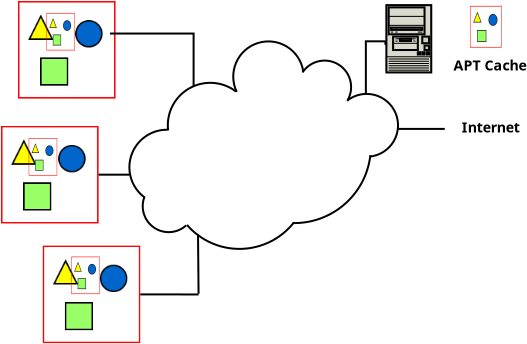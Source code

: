 <?xml version="1.0" encoding="UTF-8"?>
<dia:diagram xmlns:dia="http://www.lysator.liu.se/~alla/dia/">
  <dia:layer name="Hintergrund" visible="true" active="true">
    <dia:group>
      <dia:object type="Standard - Image" version="0" id="O0">
        <dia:attribute name="obj_pos">
          <dia:point val="5.689,0.64"/>
        </dia:attribute>
        <dia:attribute name="obj_bb">
          <dia:rectangle val="5.639,0.59;10.618,5.569"/>
        </dia:attribute>
        <dia:attribute name="elem_corner">
          <dia:point val="5.689,0.64"/>
        </dia:attribute>
        <dia:attribute name="elem_width">
          <dia:real val="4.879"/>
        </dia:attribute>
        <dia:attribute name="elem_height">
          <dia:real val="4.879"/>
        </dia:attribute>
        <dia:attribute name="draw_border">
          <dia:boolean val="false"/>
        </dia:attribute>
        <dia:attribute name="keep_aspect">
          <dia:boolean val="true"/>
        </dia:attribute>
        <dia:attribute name="file">
          <dia:string>#/home/frank/test/vortraege/vortraege/beuth/computer.png#</dia:string>
        </dia:attribute>
      </dia:object>
      <dia:object type="Standard - Image" version="0" id="O1">
        <dia:attribute name="obj_pos">
          <dia:point val="4.841,6.884"/>
        </dia:attribute>
        <dia:attribute name="obj_bb">
          <dia:rectangle val="4.791,6.834;9.769,11.813"/>
        </dia:attribute>
        <dia:attribute name="elem_corner">
          <dia:point val="4.841,6.884"/>
        </dia:attribute>
        <dia:attribute name="elem_width">
          <dia:real val="4.879"/>
        </dia:attribute>
        <dia:attribute name="elem_height">
          <dia:real val="4.879"/>
        </dia:attribute>
        <dia:attribute name="draw_border">
          <dia:boolean val="false"/>
        </dia:attribute>
        <dia:attribute name="keep_aspect">
          <dia:boolean val="true"/>
        </dia:attribute>
        <dia:attribute name="file">
          <dia:string>#/home/frank/test/vortraege/vortraege/beuth/computer.png#</dia:string>
        </dia:attribute>
      </dia:object>
      <dia:group>
        <dia:object type="Standard - Arc" version="0" id="O2">
          <dia:attribute name="obj_pos">
            <dia:point val="12.014,10.433"/>
          </dia:attribute>
          <dia:attribute name="obj_bb">
            <dia:rectangle val="11.877,10.364;14.17,12.247"/>
          </dia:attribute>
          <dia:attribute name="conn_endpoints">
            <dia:point val="12.014,10.433"/>
            <dia:point val="14.101,11.858"/>
          </dia:attribute>
          <dia:attribute name="curve_distance">
            <dia:real val="1.0"/>
          </dia:attribute>
        </dia:object>
        <dia:object type="Standard - Arc" version="0" id="O3">
          <dia:attribute name="obj_pos">
            <dia:point val="14.139,11.835"/>
          </dia:attribute>
          <dia:attribute name="obj_bb">
            <dia:rectangle val="14.088,11.657;19.543,13.085"/>
          </dia:attribute>
          <dia:attribute name="conn_endpoints">
            <dia:point val="14.139,11.835"/>
            <dia:point val="19.491,11.708"/>
          </dia:attribute>
          <dia:attribute name="curve_distance">
            <dia:real val="1.263"/>
          </dia:attribute>
        </dia:object>
        <dia:object type="Standard - Arc" version="0" id="O4">
          <dia:attribute name="obj_pos">
            <dia:point val="19.421,11.743"/>
          </dia:attribute>
          <dia:attribute name="obj_bb">
            <dia:rectangle val="19.35,8.279;23.38,11.814"/>
          </dia:attribute>
          <dia:attribute name="conn_endpoints">
            <dia:point val="19.421,11.743"/>
            <dia:point val="23.31,8.349"/>
          </dia:attribute>
          <dia:attribute name="curve_distance">
            <dia:real val="1"/>
          </dia:attribute>
        </dia:object>
        <dia:object type="Standard - Arc" version="0" id="O5">
          <dia:attribute name="obj_pos">
            <dia:point val="22.143,5.627"/>
          </dia:attribute>
          <dia:attribute name="obj_bb">
            <dia:rectangle val="22.078,5.235;24.743,8.485"/>
          </dia:attribute>
          <dia:attribute name="conn_endpoints">
            <dia:point val="22.143,5.627"/>
            <dia:point val="23.274,8.42"/>
          </dia:attribute>
          <dia:attribute name="curve_distance">
            <dia:real val="-2.017"/>
          </dia:attribute>
        </dia:object>
        <dia:object type="Standard - Arc" version="0" id="O6">
          <dia:attribute name="obj_pos">
            <dia:point val="13.163,7.076"/>
          </dia:attribute>
          <dia:attribute name="obj_bb">
            <dia:rectangle val="11.211,7.013;13.226,10.534"/>
          </dia:attribute>
          <dia:attribute name="conn_endpoints">
            <dia:point val="13.163,7.076"/>
            <dia:point val="12.031,10.47"/>
          </dia:attribute>
          <dia:attribute name="curve_distance">
            <dia:real val="1.307"/>
          </dia:attribute>
        </dia:object>
        <dia:object type="Standard - Arc" version="0" id="O7">
          <dia:attribute name="obj_pos">
            <dia:point val="13.198,7.112"/>
          </dia:attribute>
          <dia:attribute name="obj_bb">
            <dia:rectangle val="13.13,4.681;16.661,7.18"/>
          </dia:attribute>
          <dia:attribute name="conn_endpoints">
            <dia:point val="13.198,7.112"/>
            <dia:point val="16.592,5.167"/>
          </dia:attribute>
          <dia:attribute name="curve_distance">
            <dia:real val="-1.3"/>
          </dia:attribute>
        </dia:object>
        <dia:object type="Standard - Arc" version="0" id="O8">
          <dia:attribute name="obj_pos">
            <dia:point val="16.628,5.185"/>
          </dia:attribute>
          <dia:attribute name="obj_bb">
            <dia:rectangle val="16.403,2.61;20.014,5.248"/>
          </dia:attribute>
          <dia:attribute name="conn_endpoints">
            <dia:point val="16.628,5.185"/>
            <dia:point val="19.951,4.142"/>
          </dia:attribute>
          <dia:attribute name="curve_distance">
            <dia:real val="-2.015"/>
          </dia:attribute>
        </dia:object>
        <dia:object type="Standard - Arc" version="0" id="O9">
          <dia:attribute name="obj_pos">
            <dia:point val="19.916,4.213"/>
          </dia:attribute>
          <dia:attribute name="obj_bb">
            <dia:rectangle val="19.847,3.57;22.396,5.66"/>
          </dia:attribute>
          <dia:attribute name="conn_endpoints">
            <dia:point val="19.916,4.213"/>
            <dia:point val="22.178,5.591"/>
          </dia:attribute>
          <dia:attribute name="curve_distance">
            <dia:real val="-1.275"/>
          </dia:attribute>
        </dia:object>
      </dia:group>
      <dia:object type="Standard - Image" version="0" id="O10">
        <dia:attribute name="obj_pos">
          <dia:point val="6.927,12.87"/>
        </dia:attribute>
        <dia:attribute name="obj_bb">
          <dia:rectangle val="6.877,12.82;11.855,17.799"/>
        </dia:attribute>
        <dia:attribute name="elem_corner">
          <dia:point val="6.927,12.87"/>
        </dia:attribute>
        <dia:attribute name="elem_width">
          <dia:real val="4.879"/>
        </dia:attribute>
        <dia:attribute name="elem_height">
          <dia:real val="4.879"/>
        </dia:attribute>
        <dia:attribute name="draw_border">
          <dia:boolean val="false"/>
        </dia:attribute>
        <dia:attribute name="keep_aspect">
          <dia:boolean val="true"/>
        </dia:attribute>
        <dia:attribute name="file">
          <dia:string>#/home/frank/test/vortraege/vortraege/beuth/computer.png#</dia:string>
        </dia:attribute>
      </dia:object>
      <dia:object type="Standard - Line" version="0" id="O11">
        <dia:attribute name="obj_pos">
          <dia:point val="9.719,9.323"/>
        </dia:attribute>
        <dia:attribute name="obj_bb">
          <dia:rectangle val="9.669,9.273;11.367,9.375"/>
        </dia:attribute>
        <dia:attribute name="conn_endpoints">
          <dia:point val="9.719,9.323"/>
          <dia:point val="11.317,9.325"/>
        </dia:attribute>
        <dia:attribute name="numcp">
          <dia:int val="1"/>
        </dia:attribute>
        <dia:connections>
          <dia:connection handle="0" to="O1" connection="4"/>
        </dia:connections>
      </dia:object>
      <dia:object type="Standard - ZigZagLine" version="1" id="O12">
        <dia:attribute name="obj_pos">
          <dia:point val="10.342,2.262"/>
        </dia:attribute>
        <dia:attribute name="obj_bb">
          <dia:rectangle val="10.292,2.212;14.521,4.968"/>
        </dia:attribute>
        <dia:attribute name="orth_points">
          <dia:point val="10.342,2.262"/>
          <dia:point val="10.342,2.267"/>
          <dia:point val="14.471,2.267"/>
          <dia:point val="14.471,4.918"/>
        </dia:attribute>
        <dia:attribute name="orth_orient">
          <dia:enum val="1"/>
          <dia:enum val="0"/>
          <dia:enum val="1"/>
        </dia:attribute>
        <dia:attribute name="autorouting">
          <dia:boolean val="false"/>
        </dia:attribute>
      </dia:object>
      <dia:object type="Standard - Line" version="0" id="O13">
        <dia:attribute name="obj_pos">
          <dia:point val="9.366,15.309"/>
        </dia:attribute>
        <dia:attribute name="obj_bb">
          <dia:rectangle val="9.366,15.309;9.366,15.309"/>
        </dia:attribute>
        <dia:attribute name="conn_endpoints">
          <dia:point val="9.366,15.309"/>
          <dia:point val="9.366,15.309"/>
        </dia:attribute>
        <dia:attribute name="numcp">
          <dia:int val="1"/>
        </dia:attribute>
        <dia:connections>
          <dia:connection handle="0" to="O10" connection="8"/>
          <dia:connection handle="1" to="O10" connection="8"/>
        </dia:connections>
      </dia:object>
      <dia:object type="Standard - Line" version="0" id="O14">
        <dia:attribute name="obj_pos">
          <dia:point val="11.905,15.311"/>
        </dia:attribute>
        <dia:attribute name="obj_bb">
          <dia:rectangle val="11.855,15.261;14.769,15.362"/>
        </dia:attribute>
        <dia:attribute name="conn_endpoints">
          <dia:point val="11.905,15.311"/>
          <dia:point val="14.719,15.312"/>
        </dia:attribute>
        <dia:attribute name="numcp">
          <dia:int val="1"/>
        </dia:attribute>
        <dia:connections>
          <dia:connection handle="0" to="O10" connection="8"/>
        </dia:connections>
      </dia:object>
      <dia:object type="Standard - Line" version="0" id="O15">
        <dia:attribute name="obj_pos">
          <dia:point val="14.719,15.277"/>
        </dia:attribute>
        <dia:attribute name="obj_bb">
          <dia:rectangle val="14.641,12.248;14.769,15.327"/>
        </dia:attribute>
        <dia:attribute name="conn_endpoints">
          <dia:point val="14.719,15.277"/>
          <dia:point val="14.692,12.299"/>
        </dia:attribute>
        <dia:attribute name="numcp">
          <dia:int val="1"/>
        </dia:attribute>
      </dia:object>
      <dia:object type="Standard - Image" version="0" id="O16">
        <dia:attribute name="obj_pos">
          <dia:point val="7.111,1.237"/>
        </dia:attribute>
        <dia:attribute name="obj_bb">
          <dia:rectangle val="7.061,1.187;8.584,3.161"/>
        </dia:attribute>
        <dia:attribute name="elem_corner">
          <dia:point val="7.111,1.237"/>
        </dia:attribute>
        <dia:attribute name="elem_width">
          <dia:real val="1.423"/>
        </dia:attribute>
        <dia:attribute name="elem_height">
          <dia:real val="1.873"/>
        </dia:attribute>
        <dia:attribute name="draw_border">
          <dia:boolean val="false"/>
        </dia:attribute>
        <dia:attribute name="keep_aspect">
          <dia:boolean val="true"/>
        </dia:attribute>
        <dia:attribute name="file">
          <dia:string>#debian_logo.png#</dia:string>
        </dia:attribute>
      </dia:object>
      <dia:object type="Standard - Image" version="0" id="O17">
        <dia:attribute name="obj_pos">
          <dia:point val="6.227,7.495"/>
        </dia:attribute>
        <dia:attribute name="obj_bb">
          <dia:rectangle val="6.177,7.445;7.7,9.418"/>
        </dia:attribute>
        <dia:attribute name="elem_corner">
          <dia:point val="6.227,7.495"/>
        </dia:attribute>
        <dia:attribute name="elem_width">
          <dia:real val="1.423"/>
        </dia:attribute>
        <dia:attribute name="elem_height">
          <dia:real val="1.873"/>
        </dia:attribute>
        <dia:attribute name="draw_border">
          <dia:boolean val="false"/>
        </dia:attribute>
        <dia:attribute name="keep_aspect">
          <dia:boolean val="true"/>
        </dia:attribute>
        <dia:attribute name="file">
          <dia:string>#debian_logo.png#</dia:string>
        </dia:attribute>
      </dia:object>
      <dia:object type="Standard - Image" version="0" id="O18">
        <dia:attribute name="obj_pos">
          <dia:point val="8.356,13.421"/>
        </dia:attribute>
        <dia:attribute name="obj_bb">
          <dia:rectangle val="8.306,13.371;9.829,15.344"/>
        </dia:attribute>
        <dia:attribute name="elem_corner">
          <dia:point val="8.356,13.421"/>
        </dia:attribute>
        <dia:attribute name="elem_width">
          <dia:real val="1.423"/>
        </dia:attribute>
        <dia:attribute name="elem_height">
          <dia:real val="1.873"/>
        </dia:attribute>
        <dia:attribute name="draw_border">
          <dia:boolean val="false"/>
        </dia:attribute>
        <dia:attribute name="keep_aspect">
          <dia:boolean val="true"/>
        </dia:attribute>
        <dia:attribute name="file">
          <dia:string>#debian_logo.png#</dia:string>
        </dia:attribute>
      </dia:object>
      <dia:object type="Standard - ZigZagLine" version="1" id="O19">
        <dia:attribute name="obj_pos">
          <dia:point val="24.06,2.828"/>
        </dia:attribute>
        <dia:attribute name="obj_bb">
          <dia:rectangle val="23.034,2.606;24.11,5.357"/>
        </dia:attribute>
        <dia:attribute name="orth_points">
          <dia:point val="24.06,2.828"/>
          <dia:point val="24.06,2.656"/>
          <dia:point val="23.084,2.656"/>
          <dia:point val="23.084,5.307"/>
        </dia:attribute>
        <dia:attribute name="orth_orient">
          <dia:enum val="1"/>
          <dia:enum val="0"/>
          <dia:enum val="1"/>
        </dia:attribute>
        <dia:attribute name="autorouting">
          <dia:boolean val="false"/>
        </dia:attribute>
      </dia:object>
      <dia:object type="Standard - Line" version="0" id="O20">
        <dia:attribute name="obj_pos">
          <dia:point val="24.697,7.035"/>
        </dia:attribute>
        <dia:attribute name="obj_bb">
          <dia:rectangle val="24.646,6.985;27.08,7.085"/>
        </dia:attribute>
        <dia:attribute name="conn_endpoints">
          <dia:point val="24.697,7.035"/>
          <dia:point val="27.03,7.035"/>
        </dia:attribute>
        <dia:attribute name="numcp">
          <dia:int val="1"/>
        </dia:attribute>
      </dia:object>
      <dia:object type="Standard - Image" version="0" id="O21">
        <dia:attribute name="obj_pos">
          <dia:point val="28.289,0.884"/>
        </dia:attribute>
        <dia:attribute name="obj_bb">
          <dia:rectangle val="28.239,0.834;29.923,3.019"/>
        </dia:attribute>
        <dia:attribute name="elem_corner">
          <dia:point val="28.289,0.884"/>
        </dia:attribute>
        <dia:attribute name="elem_width">
          <dia:real val="1.584"/>
        </dia:attribute>
        <dia:attribute name="elem_height">
          <dia:real val="2.085"/>
        </dia:attribute>
        <dia:attribute name="draw_border">
          <dia:boolean val="false"/>
        </dia:attribute>
        <dia:attribute name="keep_aspect">
          <dia:boolean val="true"/>
        </dia:attribute>
        <dia:attribute name="file">
          <dia:string>#debian_logo.png#</dia:string>
        </dia:attribute>
      </dia:object>
      <dia:object type="Standard - Text" version="1" id="O22">
        <dia:attribute name="obj_pos">
          <dia:point val="27.878,7.212"/>
        </dia:attribute>
        <dia:attribute name="obj_bb">
          <dia:rectangle val="27.878,6.549;31.278,7.402"/>
        </dia:attribute>
        <dia:attribute name="text">
          <dia:composite type="text">
            <dia:attribute name="string">
              <dia:string>#Internet#</dia:string>
            </dia:attribute>
            <dia:attribute name="font">
              <dia:font family="Fira Code" style="80" name="Courier"/>
            </dia:attribute>
            <dia:attribute name="height">
              <dia:real val="0.885"/>
            </dia:attribute>
            <dia:attribute name="pos">
              <dia:point val="27.878,7.212"/>
            </dia:attribute>
            <dia:attribute name="color">
              <dia:color val="#000000"/>
            </dia:attribute>
            <dia:attribute name="alignment">
              <dia:enum val="0"/>
            </dia:attribute>
          </dia:composite>
        </dia:attribute>
        <dia:attribute name="valign">
          <dia:enum val="3"/>
        </dia:attribute>
      </dia:object>
      <dia:object type="Network - A Minitower PC" version="1" id="O23">
        <dia:attribute name="obj_pos">
          <dia:point val="24.111,0.848"/>
        </dia:attribute>
        <dia:attribute name="obj_bb">
          <dia:rectangle val="24.061,0.798;26.404,4.263"/>
        </dia:attribute>
        <dia:attribute name="meta">
          <dia:composite type="dict"/>
        </dia:attribute>
        <dia:attribute name="elem_corner">
          <dia:point val="24.111,0.848"/>
        </dia:attribute>
        <dia:attribute name="elem_width">
          <dia:real val="2.243"/>
        </dia:attribute>
        <dia:attribute name="elem_height">
          <dia:real val="3.365"/>
        </dia:attribute>
        <dia:attribute name="line_width">
          <dia:real val="0.1"/>
        </dia:attribute>
        <dia:attribute name="line_colour">
          <dia:color val="#000000"/>
        </dia:attribute>
        <dia:attribute name="fill_colour">
          <dia:color val="#ffffff"/>
        </dia:attribute>
        <dia:attribute name="show_background">
          <dia:boolean val="true"/>
        </dia:attribute>
        <dia:attribute name="line_style">
          <dia:enum val="0"/>
          <dia:real val="1"/>
        </dia:attribute>
        <dia:attribute name="flip_horizontal">
          <dia:boolean val="false"/>
        </dia:attribute>
        <dia:attribute name="flip_vertical">
          <dia:boolean val="false"/>
        </dia:attribute>
        <dia:attribute name="subscale">
          <dia:real val="1"/>
        </dia:attribute>
      </dia:object>
      <dia:object type="Standard - Text" version="1" id="O24">
        <dia:attribute name="obj_pos">
          <dia:point val="27.461,4.112"/>
        </dia:attribute>
        <dia:attribute name="obj_bb">
          <dia:rectangle val="27.461,3.45;31.286,4.302"/>
        </dia:attribute>
        <dia:attribute name="text">
          <dia:composite type="text">
            <dia:attribute name="string">
              <dia:string>#APT Cache#</dia:string>
            </dia:attribute>
            <dia:attribute name="font">
              <dia:font family="Fira Code" style="80" name="Courier"/>
            </dia:attribute>
            <dia:attribute name="height">
              <dia:real val="0.885"/>
            </dia:attribute>
            <dia:attribute name="pos">
              <dia:point val="27.461,4.112"/>
            </dia:attribute>
            <dia:attribute name="color">
              <dia:color val="#000000"/>
            </dia:attribute>
            <dia:attribute name="alignment">
              <dia:enum val="0"/>
            </dia:attribute>
          </dia:composite>
        </dia:attribute>
        <dia:attribute name="valign">
          <dia:enum val="3"/>
        </dia:attribute>
      </dia:object>
      <dia:object type="Standard - Text" version="1" id="O25">
        <dia:attribute name="obj_pos">
          <dia:point val="28.161,4.03"/>
        </dia:attribute>
        <dia:attribute name="obj_bb">
          <dia:rectangle val="28.161,3.435;28.161,4.18"/>
        </dia:attribute>
        <dia:attribute name="text">
          <dia:composite type="text">
            <dia:attribute name="string">
              <dia:string>##</dia:string>
            </dia:attribute>
            <dia:attribute name="font">
              <dia:font family="sans" style="0" name="Helvetica"/>
            </dia:attribute>
            <dia:attribute name="height">
              <dia:real val="0.8"/>
            </dia:attribute>
            <dia:attribute name="pos">
              <dia:point val="28.161,4.03"/>
            </dia:attribute>
            <dia:attribute name="color">
              <dia:color val="#000000"/>
            </dia:attribute>
            <dia:attribute name="alignment">
              <dia:enum val="0"/>
            </dia:attribute>
          </dia:composite>
        </dia:attribute>
        <dia:attribute name="valign">
          <dia:enum val="3"/>
        </dia:attribute>
      </dia:object>
    </dia:group>
  </dia:layer>
</dia:diagram>

